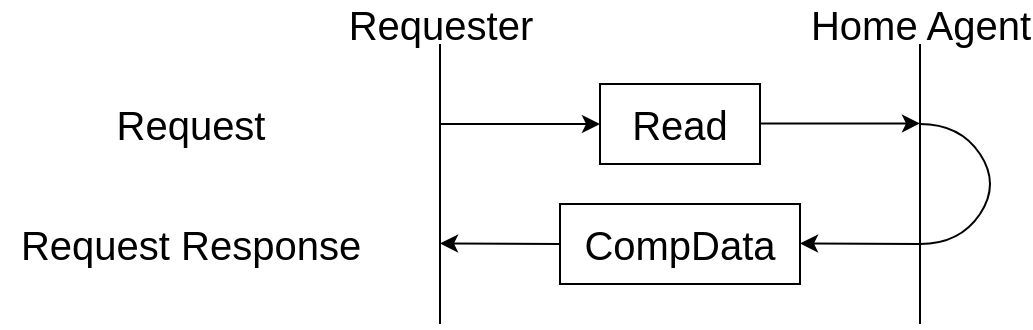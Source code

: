 <mxfile version="20.8.13" type="onedrive"><diagram name="Pagina-1" id="96qnHAAagX3kf1r8h87_"><mxGraphModel grid="1" page="1" gridSize="10" guides="1" tooltips="1" connect="1" arrows="1" fold="1" pageScale="1" pageWidth="827" pageHeight="1169" math="0" shadow="0"><root><mxCell id="0"/><mxCell id="1" parent="0"/><mxCell id="fjQO06jTBZUj-0FnptZB-1" value="" style="endArrow=none;html=1;rounded=0;" edge="1" parent="1"><mxGeometry width="50" height="50" relative="1" as="geometry"><mxPoint x="520" y="300" as="sourcePoint"/><mxPoint x="520" y="160" as="targetPoint"/></mxGeometry></mxCell><mxCell id="fjQO06jTBZUj-0FnptZB-2" value="&lt;font style=&quot;font-size: 20px;&quot;&gt;Requester&lt;/font&gt;" style="edgeLabel;html=1;align=center;verticalAlign=middle;resizable=0;points=[];labelBackgroundColor=none;" connectable="0" vertex="1" parent="fjQO06jTBZUj-0FnptZB-1"><mxGeometry x="0.26" y="-3" relative="1" as="geometry"><mxPoint x="-3" y="-62" as="offset"/></mxGeometry></mxCell><mxCell id="fjQO06jTBZUj-0FnptZB-3" value="" style="endArrow=none;html=1;rounded=0;" edge="1" parent="1"><mxGeometry width="50" height="50" relative="1" as="geometry"><mxPoint x="760" y="300" as="sourcePoint"/><mxPoint x="760.0" y="160" as="targetPoint"/></mxGeometry></mxCell><mxCell id="fjQO06jTBZUj-0FnptZB-4" value="&lt;font style=&quot;font-size: 20px;&quot;&gt;Home Agent&lt;/font&gt;" style="edgeLabel;html=1;align=center;verticalAlign=middle;resizable=0;points=[];labelBackgroundColor=none;" connectable="0" vertex="1" parent="fjQO06jTBZUj-0FnptZB-3"><mxGeometry x="0.26" y="-3" relative="1" as="geometry"><mxPoint x="-3" y="-62" as="offset"/></mxGeometry></mxCell><mxCell id="fjQO06jTBZUj-0FnptZB-5" value="Read" style="rounded=0;whiteSpace=wrap;html=1;labelBackgroundColor=none;fontSize=20;" vertex="1" parent="1"><mxGeometry x="600" y="180" width="80" height="40" as="geometry"/></mxCell><mxCell id="fjQO06jTBZUj-0FnptZB-6" value="CompData" style="rounded=0;whiteSpace=wrap;html=1;labelBackgroundColor=none;fontSize=20;" vertex="1" parent="1"><mxGeometry x="580" y="240" width="120" height="40" as="geometry"/></mxCell><mxCell id="fjQO06jTBZUj-0FnptZB-8" value="" style="endArrow=classic;html=1;rounded=0;fontSize=20;entryX=0;entryY=0.5;entryDx=0;entryDy=0;" edge="1" parent="1" target="fjQO06jTBZUj-0FnptZB-5"><mxGeometry width="50" height="50" relative="1" as="geometry"><mxPoint x="520" y="200" as="sourcePoint"/><mxPoint x="410" y="210" as="targetPoint"/></mxGeometry></mxCell><mxCell id="fjQO06jTBZUj-0FnptZB-9" value="" style="endArrow=classic;html=1;rounded=0;fontSize=20;entryX=0;entryY=0.5;entryDx=0;entryDy=0;" edge="1" parent="1"><mxGeometry width="50" height="50" relative="1" as="geometry"><mxPoint x="680.0" y="199.72" as="sourcePoint"/><mxPoint x="760.0" y="199.72" as="targetPoint"/></mxGeometry></mxCell><mxCell id="fjQO06jTBZUj-0FnptZB-12" value="" style="endArrow=classic;html=1;rounded=0;fontSize=20;" edge="1" parent="1"><mxGeometry width="50" height="50" relative="1" as="geometry"><mxPoint x="760.0" y="260" as="sourcePoint"/><mxPoint x="700.0" y="259.72" as="targetPoint"/></mxGeometry></mxCell><mxCell id="fjQO06jTBZUj-0FnptZB-13" value="" style="endArrow=classic;html=1;rounded=0;fontSize=20;" edge="1" parent="1"><mxGeometry width="50" height="50" relative="1" as="geometry"><mxPoint x="580" y="260" as="sourcePoint"/><mxPoint x="520" y="259.72" as="targetPoint"/></mxGeometry></mxCell><mxCell id="fjQO06jTBZUj-0FnptZB-14" value="" style="endArrow=none;html=1;fontSize=20;strokeColor=default;curved=1;" edge="1" parent="1"><mxGeometry width="50" height="50" relative="1" as="geometry"><mxPoint x="760.0" y="260" as="sourcePoint"/><mxPoint x="760.0" y="200" as="targetPoint"/><Array as="points"><mxPoint x="780" y="260"/><mxPoint x="800" y="230"/><mxPoint x="780" y="200"/></Array></mxGeometry></mxCell><mxCell id="fjQO06jTBZUj-0FnptZB-16" value="Request" style="text;html=1;align=center;verticalAlign=middle;resizable=0;points=[];autosize=1;strokeColor=none;fillColor=none;fontSize=20;" vertex="1" parent="1"><mxGeometry x="345" y="180" width="100" height="40" as="geometry"/></mxCell><mxCell id="fjQO06jTBZUj-0FnptZB-17" value="Request Response" style="text;html=1;align=center;verticalAlign=middle;resizable=0;points=[];autosize=1;strokeColor=none;fillColor=none;fontSize=20;" vertex="1" parent="1"><mxGeometry x="300" y="240" width="190" height="40" as="geometry"/></mxCell></root></mxGraphModel></diagram></mxfile>